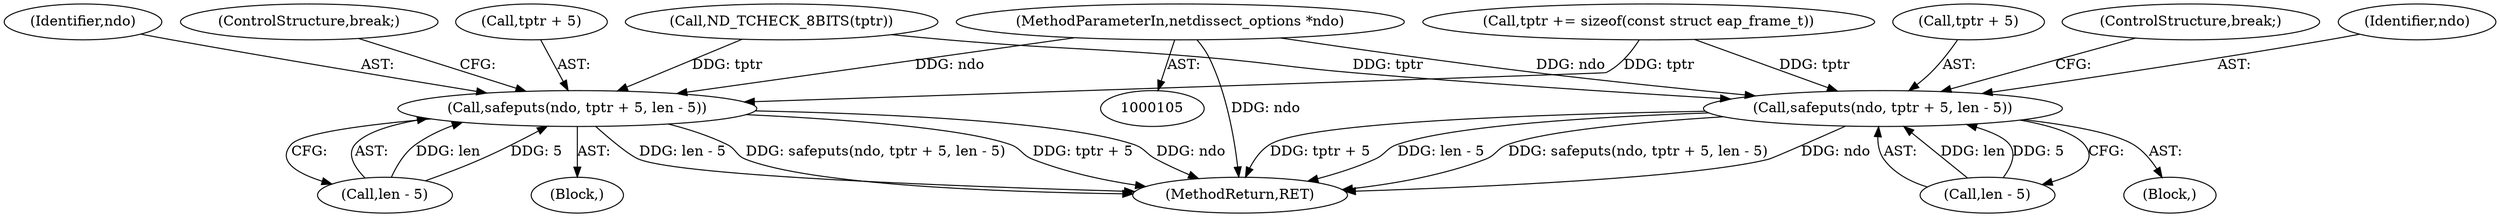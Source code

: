 digraph "0_tcpdump_985122081165753c7442bd7824c473eb9ff56308@pointer" {
"1000106" [label="(MethodParameterIn,netdissect_options *ndo)"];
"1000283" [label="(Call,safeputs(ndo, tptr + 5, len - 5))"];
"1000304" [label="(Call,safeputs(ndo, tptr + 5, len - 5))"];
"1000285" [label="(Call,tptr + 5)"];
"1000288" [label="(Call,len - 5)"];
"1000204" [label="(Call,ND_TCHECK_8BITS(tptr))"];
"1000306" [label="(Call,tptr + 5)"];
"1000312" [label="(ControlStructure,break;)"];
"1000305" [label="(Identifier,ndo)"];
"1000283" [label="(Call,safeputs(ndo, tptr + 5, len - 5))"];
"1000284" [label="(Identifier,ndo)"];
"1000309" [label="(Call,len - 5)"];
"1000106" [label="(MethodParameterIn,netdissect_options *ndo)"];
"1000499" [label="(MethodReturn,RET)"];
"1000291" [label="(ControlStructure,break;)"];
"1000304" [label="(Call,safeputs(ndo, tptr + 5, len - 5))"];
"1000190" [label="(Call,tptr += sizeof(const struct eap_frame_t))"];
"1000299" [label="(Block,)"];
"1000278" [label="(Block,)"];
"1000106" -> "1000105"  [label="AST: "];
"1000106" -> "1000499"  [label="DDG: ndo"];
"1000106" -> "1000283"  [label="DDG: ndo"];
"1000106" -> "1000304"  [label="DDG: ndo"];
"1000283" -> "1000278"  [label="AST: "];
"1000283" -> "1000288"  [label="CFG: "];
"1000284" -> "1000283"  [label="AST: "];
"1000285" -> "1000283"  [label="AST: "];
"1000288" -> "1000283"  [label="AST: "];
"1000291" -> "1000283"  [label="CFG: "];
"1000283" -> "1000499"  [label="DDG: tptr + 5"];
"1000283" -> "1000499"  [label="DDG: ndo"];
"1000283" -> "1000499"  [label="DDG: len - 5"];
"1000283" -> "1000499"  [label="DDG: safeputs(ndo, tptr + 5, len - 5)"];
"1000190" -> "1000283"  [label="DDG: tptr"];
"1000204" -> "1000283"  [label="DDG: tptr"];
"1000288" -> "1000283"  [label="DDG: len"];
"1000288" -> "1000283"  [label="DDG: 5"];
"1000304" -> "1000299"  [label="AST: "];
"1000304" -> "1000309"  [label="CFG: "];
"1000305" -> "1000304"  [label="AST: "];
"1000306" -> "1000304"  [label="AST: "];
"1000309" -> "1000304"  [label="AST: "];
"1000312" -> "1000304"  [label="CFG: "];
"1000304" -> "1000499"  [label="DDG: len - 5"];
"1000304" -> "1000499"  [label="DDG: safeputs(ndo, tptr + 5, len - 5)"];
"1000304" -> "1000499"  [label="DDG: ndo"];
"1000304" -> "1000499"  [label="DDG: tptr + 5"];
"1000190" -> "1000304"  [label="DDG: tptr"];
"1000204" -> "1000304"  [label="DDG: tptr"];
"1000309" -> "1000304"  [label="DDG: len"];
"1000309" -> "1000304"  [label="DDG: 5"];
}
